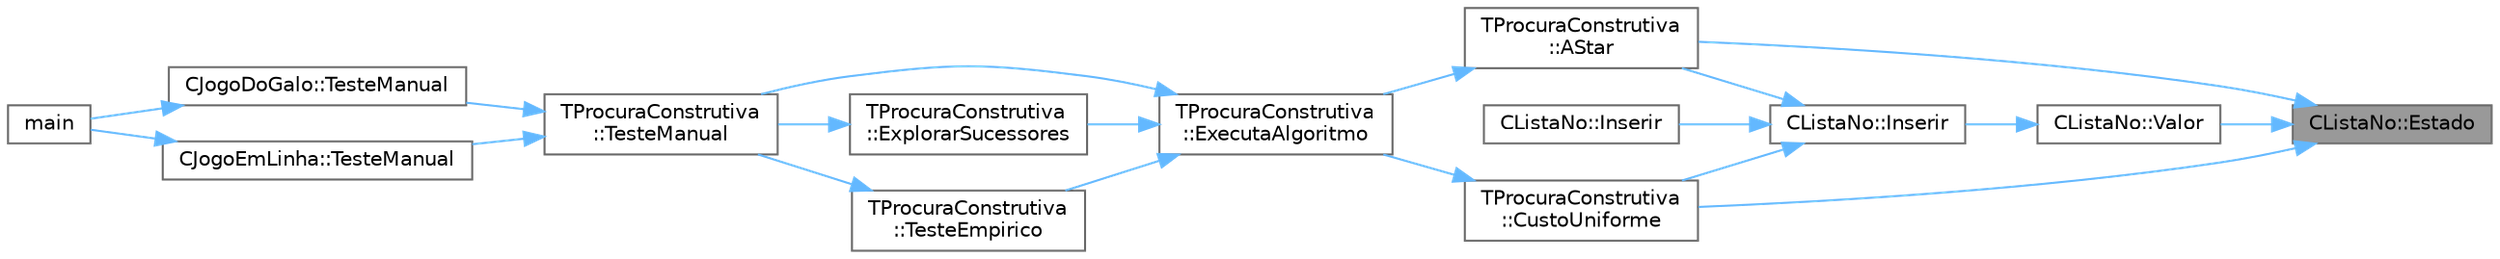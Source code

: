 digraph "CListaNo::Estado"
{
 // LATEX_PDF_SIZE
  bgcolor="transparent";
  edge [fontname=Helvetica,fontsize=10,labelfontname=Helvetica,labelfontsize=10];
  node [fontname=Helvetica,fontsize=10,shape=box,height=0.2,width=0.4];
  rankdir="RL";
  Node1 [id="Node000001",label="CListaNo::Estado",height=0.2,width=0.4,color="gray40", fillcolor="grey60", style="filled", fontcolor="black",tooltip=" "];
  Node1 -> Node2 [id="edge19_Node000001_Node000002",dir="back",color="steelblue1",style="solid",tooltip=" "];
  Node2 [id="Node000002",label="TProcuraConstrutiva\l::AStar",height=0.2,width=0.4,color="grey40", fillcolor="white", style="filled",URL="$group__ProcurasInformadas.html#ga37dd78e1a9a6742700728135f81964b4",tooltip="Executa a procura A*, algoritmo informado."];
  Node2 -> Node3 [id="edge20_Node000002_Node000003",dir="back",color="steelblue1",style="solid",tooltip=" "];
  Node3 [id="Node000003",label="TProcuraConstrutiva\l::ExecutaAlgoritmo",height=0.2,width=0.4,color="grey40", fillcolor="white", style="filled",URL="$group__RedefinicaoOpcional.html#gae52871eb18c8ae656a2174acf43b3bb3",tooltip="Executa o algoritmo com os parametros atuais."];
  Node3 -> Node4 [id="edge21_Node000003_Node000004",dir="back",color="steelblue1",style="solid",tooltip=" "];
  Node4 [id="Node000004",label="TProcuraConstrutiva\l::ExplorarSucessores",height=0.2,width=0.4,color="grey40", fillcolor="white", style="filled",URL="$classTProcuraConstrutiva.html#ab5639efca5e48b564a8bdd9ec23a8955",tooltip=" "];
  Node4 -> Node5 [id="edge22_Node000004_Node000005",dir="back",color="steelblue1",style="solid",tooltip=" "];
  Node5 [id="Node000005",label="TProcuraConstrutiva\l::TesteManual",height=0.2,width=0.4,color="grey40", fillcolor="white", style="filled",URL="$group__RedefinicaoMandatoria.html#ga843a501e25cbaff7eb51d8d29995be3a",tooltip="Inicializa a interação com o utilizador."];
  Node5 -> Node6 [id="edge23_Node000005_Node000006",dir="back",color="steelblue1",style="solid",tooltip=" "];
  Node6 [id="Node000006",label="CJogoDoGalo::TesteManual",height=0.2,width=0.4,color="grey40", fillcolor="white", style="filled",URL="$classCJogoDoGalo.html#a113984a3801a93ebce61e0a700a413ab",tooltip="Inicializa a interação com o utilizador."];
  Node6 -> Node7 [id="edge24_Node000006_Node000007",dir="back",color="steelblue1",style="solid",tooltip=" "];
  Node7 [id="Node000007",label="main",height=0.2,width=0.4,color="grey40", fillcolor="white", style="filled",URL="$teste_8cpp.html#a0ddf1224851353fc92bfbff6f499fa97",tooltip=" "];
  Node5 -> Node8 [id="edge25_Node000005_Node000008",dir="back",color="steelblue1",style="solid",tooltip=" "];
  Node8 [id="Node000008",label="CJogoEmLinha::TesteManual",height=0.2,width=0.4,color="grey40", fillcolor="white", style="filled",URL="$classCJogoEmLinha.html#ad289e94136b44c9e3e942acf64ff0449",tooltip="Inicializa a interação com o utilizador."];
  Node8 -> Node7 [id="edge26_Node000008_Node000007",dir="back",color="steelblue1",style="solid",tooltip=" "];
  Node3 -> Node9 [id="edge27_Node000003_Node000009",dir="back",color="steelblue1",style="solid",tooltip=" "];
  Node9 [id="Node000009",label="TProcuraConstrutiva\l::TesteEmpirico",height=0.2,width=0.4,color="grey40", fillcolor="white", style="filled",URL="$group__RedefinicaoOpcional.html#gab2fca28035f165ce7c1d40acbfc8c971",tooltip="Executa testes empíricos, em todas as configurações guardadas, nas instâncias selecionadas."];
  Node9 -> Node5 [id="edge28_Node000009_Node000005",dir="back",color="steelblue1",style="solid",tooltip=" "];
  Node3 -> Node5 [id="edge29_Node000003_Node000005",dir="back",color="steelblue1",style="solid",tooltip=" "];
  Node1 -> Node10 [id="edge30_Node000001_Node000010",dir="back",color="steelblue1",style="solid",tooltip=" "];
  Node10 [id="Node000010",label="TProcuraConstrutiva\l::CustoUniforme",height=0.2,width=0.4,color="grey40", fillcolor="white", style="filled",URL="$group__ProcurasCegas.html#ga2343fafdecfd55b69c0ffb71e8f9426b",tooltip="Executa a procura por custo uniforme, algoritmo cego."];
  Node10 -> Node3 [id="edge31_Node000010_Node000003",dir="back",color="steelblue1",style="solid",tooltip=" "];
  Node1 -> Node11 [id="edge32_Node000001_Node000011",dir="back",color="steelblue1",style="solid",tooltip=" "];
  Node11 [id="Node000011",label="CListaNo::Valor",height=0.2,width=0.4,color="grey40", fillcolor="white", style="filled",URL="$classCListaNo.html#aef59a51e58231841d16fa45aa7582328",tooltip=" "];
  Node11 -> Node12 [id="edge33_Node000011_Node000012",dir="back",color="steelblue1",style="solid",tooltip=" "];
  Node12 [id="Node000012",label="CListaNo::Inserir",height=0.2,width=0.4,color="grey40", fillcolor="white", style="filled",URL="$classCListaNo.html#a7f8ea2bd2165fba49823cc35146f7981",tooltip=" "];
  Node12 -> Node2 [id="edge34_Node000012_Node000002",dir="back",color="steelblue1",style="solid",tooltip=" "];
  Node12 -> Node10 [id="edge35_Node000012_Node000010",dir="back",color="steelblue1",style="solid",tooltip=" "];
  Node12 -> Node13 [id="edge36_Node000012_Node000013",dir="back",color="steelblue1",style="solid",tooltip=" "];
  Node13 [id="Node000013",label="CListaNo::Inserir",height=0.2,width=0.4,color="grey40", fillcolor="white", style="filled",URL="$classCListaNo.html#a487ec70de88cd34f0f4356b5d0144c72",tooltip=" "];
}
